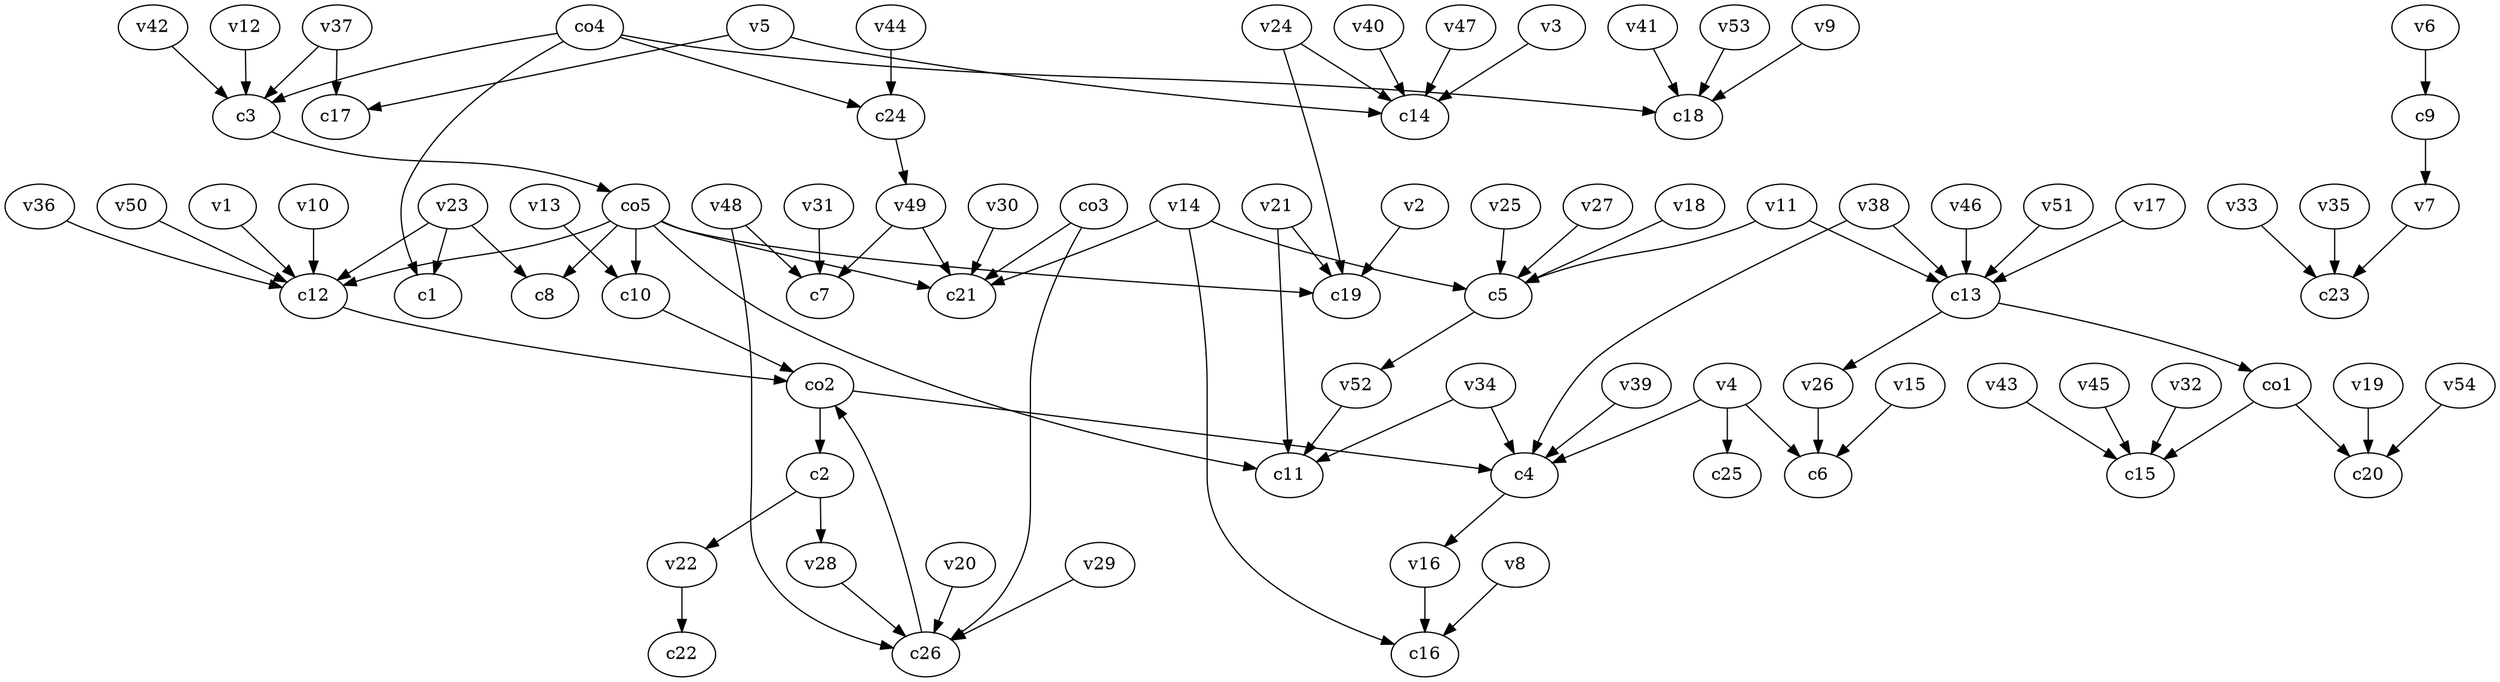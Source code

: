 strict digraph  {
c1;
c2;
c3;
c4;
c5;
c6;
c7;
c8;
c9;
c10;
c11;
c12;
c13;
c14;
c15;
c16;
c17;
c18;
c19;
c20;
c21;
c22;
c23;
c24;
c25;
c26;
v1;
v2;
v3;
v4;
v5;
v6;
v7;
v8;
v9;
v10;
v11;
v12;
v13;
v14;
v15;
v16;
v17;
v18;
v19;
v20;
v21;
v22;
v23;
v24;
v25;
v26;
v27;
v28;
v29;
v30;
v31;
v32;
v33;
v34;
v35;
v36;
v37;
v38;
v39;
v40;
v41;
v42;
v43;
v44;
v45;
v46;
v47;
v48;
v49;
v50;
v51;
v52;
v53;
v54;
co1;
co2;
co3;
co4;
co5;
c2 -> v22  [weight=1];
c2 -> v28  [weight=1];
c3 -> co5  [weight=1];
c4 -> v16  [weight=1];
c5 -> v52  [weight=1];
c9 -> v7  [weight=1];
c10 -> co2  [weight=1];
c12 -> co2  [weight=1];
c13 -> co1  [weight=1];
c13 -> v26  [weight=1];
c24 -> v49  [weight=1];
c26 -> co2  [weight=1];
v1 -> c12  [weight=1];
v2 -> c19  [weight=1];
v3 -> c14  [weight=1];
v4 -> c4  [weight=1];
v4 -> c6  [weight=1];
v4 -> c25  [weight=1];
v5 -> c14  [weight=1];
v5 -> c17  [weight=1];
v6 -> c9  [weight=1];
v7 -> c23  [weight=1];
v8 -> c16  [weight=1];
v9 -> c18  [weight=1];
v10 -> c12  [weight=1];
v11 -> c13  [weight=1];
v11 -> c5  [weight=1];
v12 -> c3  [weight=1];
v13 -> c10  [weight=1];
v14 -> c21  [weight=1];
v14 -> c5  [weight=1];
v14 -> c16  [weight=1];
v15 -> c6  [weight=1];
v16 -> c16  [weight=1];
v17 -> c13  [weight=1];
v18 -> c5  [weight=1];
v19 -> c20  [weight=1];
v20 -> c26  [weight=1];
v21 -> c19  [weight=1];
v21 -> c11  [weight=1];
v22 -> c22  [weight=1];
v23 -> c12  [weight=1];
v23 -> c1  [weight=1];
v23 -> c8  [weight=1];
v24 -> c19  [weight=1];
v24 -> c14  [weight=1];
v25 -> c5  [weight=1];
v26 -> c6  [weight=1];
v27 -> c5  [weight=1];
v28 -> c26  [weight=1];
v29 -> c26  [weight=1];
v30 -> c21  [weight=1];
v31 -> c7  [weight=1];
v32 -> c15  [weight=1];
v33 -> c23  [weight=1];
v34 -> c4  [weight=1];
v34 -> c11  [weight=1];
v35 -> c23  [weight=1];
v36 -> c12  [weight=1];
v37 -> c17  [weight=1];
v37 -> c3  [weight=1];
v38 -> c13  [weight=1];
v38 -> c4  [weight=1];
v39 -> c4  [weight=1];
v40 -> c14  [weight=1];
v41 -> c18  [weight=1];
v42 -> c3  [weight=1];
v43 -> c15  [weight=1];
v44 -> c24  [weight=1];
v45 -> c15  [weight=1];
v46 -> c13  [weight=1];
v47 -> c14  [weight=1];
v48 -> c26  [weight=1];
v48 -> c7  [weight=1];
v49 -> c21  [weight=1];
v49 -> c7  [weight=1];
v50 -> c12  [weight=1];
v51 -> c13  [weight=1];
v52 -> c11  [weight=1];
v53 -> c18  [weight=1];
v54 -> c20  [weight=1];
co1 -> c15  [weight=1];
co1 -> c20  [weight=1];
co2 -> c2  [weight=1];
co2 -> c4  [weight=1];
co3 -> c21  [weight=1];
co3 -> c26  [weight=1];
co4 -> c24  [weight=1];
co4 -> c3  [weight=1];
co4 -> c1  [weight=1];
co4 -> c18  [weight=1];
co5 -> c19  [weight=1];
co5 -> c11  [weight=1];
co5 -> c10  [weight=1];
co5 -> c12  [weight=1];
co5 -> c21  [weight=1];
co5 -> c8  [weight=1];
}

